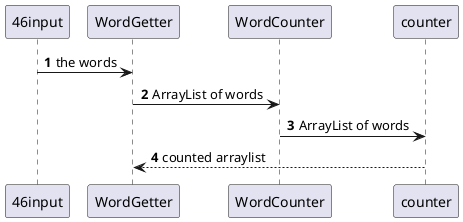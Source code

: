 @startuml
'https://plantuml.com/sequence-diagram

autonumber

46input->WordGetter:the words
WordGetter->WordCounter:ArrayList of words
WordCounter->counter:ArrayList of words
WordGetter<--counter:counted arraylist
@enduml